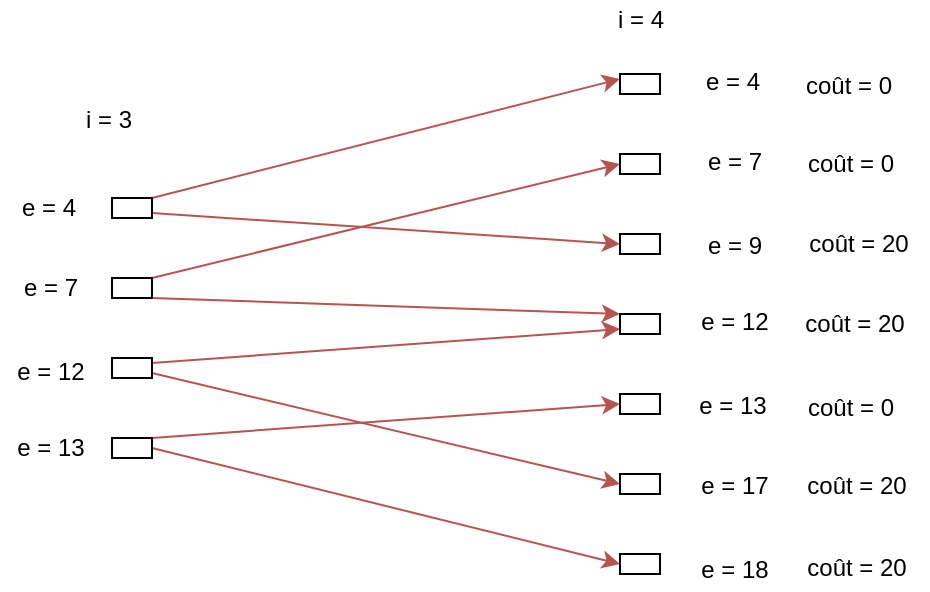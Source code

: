 <mxfile version="15.7.3" type="device"><diagram id="3rsyXrQQkoDreE4Aj5t1" name="Page-1"><mxGraphModel dx="1182" dy="764" grid="1" gridSize="10" guides="1" tooltips="1" connect="1" arrows="1" fold="1" page="1" pageScale="1" pageWidth="827" pageHeight="1169" math="0" shadow="0"><root><mxCell id="0"/><mxCell id="1" parent="0"/><mxCell id="nOukUB_qt8sUszayzeTE-13" style="rounded=0;orthogonalLoop=1;jettySize=auto;html=1;exitX=1;exitY=0;exitDx=0;exitDy=0;entryX=0;entryY=0.25;entryDx=0;entryDy=0;fillColor=#f8cecc;strokeColor=#b85450;" parent="1" source="nOukUB_qt8sUszayzeTE-1" target="nOukUB_qt8sUszayzeTE-5" edge="1"><mxGeometry relative="1" as="geometry"/></mxCell><mxCell id="nOukUB_qt8sUszayzeTE-14" style="edgeStyle=none;rounded=0;orthogonalLoop=1;jettySize=auto;html=1;exitX=1;exitY=0.75;exitDx=0;exitDy=0;entryX=0;entryY=0.5;entryDx=0;entryDy=0;fillColor=#f8cecc;strokeColor=#b85450;" parent="1" source="nOukUB_qt8sUszayzeTE-1" target="nOukUB_qt8sUszayzeTE-7" edge="1"><mxGeometry relative="1" as="geometry"/></mxCell><mxCell id="nOukUB_qt8sUszayzeTE-1" value="" style="rounded=0;whiteSpace=wrap;html=1;" parent="1" vertex="1"><mxGeometry x="112" y="289" width="20" height="10" as="geometry"/></mxCell><mxCell id="nOukUB_qt8sUszayzeTE-15" style="edgeStyle=none;rounded=0;orthogonalLoop=1;jettySize=auto;html=1;exitX=1;exitY=0;exitDx=0;exitDy=0;entryX=0;entryY=0.5;entryDx=0;entryDy=0;fillColor=#f8cecc;strokeColor=#b85450;" parent="1" source="nOukUB_qt8sUszayzeTE-2" target="nOukUB_qt8sUszayzeTE-6" edge="1"><mxGeometry relative="1" as="geometry"/></mxCell><mxCell id="nOukUB_qt8sUszayzeTE-16" style="edgeStyle=none;rounded=0;orthogonalLoop=1;jettySize=auto;html=1;exitX=1;exitY=1;exitDx=0;exitDy=0;entryX=0;entryY=0;entryDx=0;entryDy=0;fillColor=#f8cecc;strokeColor=#b85450;" parent="1" source="nOukUB_qt8sUszayzeTE-2" target="nOukUB_qt8sUszayzeTE-9" edge="1"><mxGeometry relative="1" as="geometry"/></mxCell><mxCell id="nOukUB_qt8sUszayzeTE-2" value="" style="rounded=0;whiteSpace=wrap;html=1;" parent="1" vertex="1"><mxGeometry x="112" y="329" width="20" height="10" as="geometry"/></mxCell><mxCell id="nOukUB_qt8sUszayzeTE-17" style="edgeStyle=none;rounded=0;orthogonalLoop=1;jettySize=auto;html=1;exitX=1;exitY=0.25;exitDx=0;exitDy=0;entryX=0;entryY=0.75;entryDx=0;entryDy=0;fillColor=#f8cecc;strokeColor=#b85450;" parent="1" source="nOukUB_qt8sUszayzeTE-3" target="nOukUB_qt8sUszayzeTE-9" edge="1"><mxGeometry relative="1" as="geometry"><mxPoint x="360" y="360" as="targetPoint"/></mxGeometry></mxCell><mxCell id="nOukUB_qt8sUszayzeTE-18" style="edgeStyle=none;rounded=0;orthogonalLoop=1;jettySize=auto;html=1;exitX=1;exitY=0.75;exitDx=0;exitDy=0;entryX=0;entryY=0.5;entryDx=0;entryDy=0;fillColor=#f8cecc;strokeColor=#b85450;" parent="1" source="nOukUB_qt8sUszayzeTE-3" target="nOukUB_qt8sUszayzeTE-11" edge="1"><mxGeometry relative="1" as="geometry"/></mxCell><mxCell id="nOukUB_qt8sUszayzeTE-3" value="" style="rounded=0;whiteSpace=wrap;html=1;" parent="1" vertex="1"><mxGeometry x="112" y="369" width="20" height="10" as="geometry"/></mxCell><mxCell id="nOukUB_qt8sUszayzeTE-19" style="edgeStyle=none;rounded=0;orthogonalLoop=1;jettySize=auto;html=1;exitX=1;exitY=0;exitDx=0;exitDy=0;entryX=0;entryY=0.5;entryDx=0;entryDy=0;fillColor=#f8cecc;strokeColor=#b85450;" parent="1" source="nOukUB_qt8sUszayzeTE-4" target="nOukUB_qt8sUszayzeTE-10" edge="1"><mxGeometry relative="1" as="geometry"/></mxCell><mxCell id="nOukUB_qt8sUszayzeTE-20" style="edgeStyle=none;rounded=0;orthogonalLoop=1;jettySize=auto;html=1;exitX=1;exitY=0.5;exitDx=0;exitDy=0;entryX=0;entryY=0.5;entryDx=0;entryDy=0;fillColor=#f8cecc;strokeColor=#b85450;" parent="1" source="nOukUB_qt8sUszayzeTE-4" target="nOukUB_qt8sUszayzeTE-12" edge="1"><mxGeometry relative="1" as="geometry"/></mxCell><mxCell id="nOukUB_qt8sUszayzeTE-4" value="" style="rounded=0;whiteSpace=wrap;html=1;" parent="1" vertex="1"><mxGeometry x="112" y="409" width="20" height="10" as="geometry"/></mxCell><mxCell id="nOukUB_qt8sUszayzeTE-5" value="" style="rounded=0;whiteSpace=wrap;html=1;" parent="1" vertex="1"><mxGeometry x="366" y="227" width="20" height="10" as="geometry"/></mxCell><mxCell id="nOukUB_qt8sUszayzeTE-6" value="" style="rounded=0;whiteSpace=wrap;html=1;" parent="1" vertex="1"><mxGeometry x="366" y="267" width="20" height="10" as="geometry"/></mxCell><mxCell id="nOukUB_qt8sUszayzeTE-7" value="" style="rounded=0;whiteSpace=wrap;html=1;" parent="1" vertex="1"><mxGeometry x="366" y="307" width="20" height="10" as="geometry"/></mxCell><mxCell id="nOukUB_qt8sUszayzeTE-8" value="" style="rounded=0;whiteSpace=wrap;html=1;" parent="1" vertex="1"><mxGeometry x="366" y="347" width="20" height="10" as="geometry"/></mxCell><mxCell id="nOukUB_qt8sUszayzeTE-9" value="" style="rounded=0;whiteSpace=wrap;html=1;" parent="1" vertex="1"><mxGeometry x="366" y="347" width="20" height="10" as="geometry"/></mxCell><mxCell id="nOukUB_qt8sUszayzeTE-10" value="" style="rounded=0;whiteSpace=wrap;html=1;" parent="1" vertex="1"><mxGeometry x="366" y="387" width="20" height="10" as="geometry"/></mxCell><mxCell id="nOukUB_qt8sUszayzeTE-11" value="" style="rounded=0;whiteSpace=wrap;html=1;" parent="1" vertex="1"><mxGeometry x="366" y="427" width="20" height="10" as="geometry"/></mxCell><mxCell id="nOukUB_qt8sUszayzeTE-12" value="" style="rounded=0;whiteSpace=wrap;html=1;" parent="1" vertex="1"><mxGeometry x="366" y="467" width="20" height="10" as="geometry"/></mxCell><mxCell id="nOukUB_qt8sUszayzeTE-21" value="i = 3" style="text;html=1;align=center;verticalAlign=middle;resizable=0;points=[];autosize=1;" parent="1" vertex="1"><mxGeometry x="90" y="240" width="40" height="20" as="geometry"/></mxCell><mxCell id="nOukUB_qt8sUszayzeTE-22" value="i = 4" style="text;html=1;align=center;verticalAlign=middle;resizable=0;points=[];autosize=1;" parent="1" vertex="1"><mxGeometry x="356" y="190" width="40" height="20" as="geometry"/></mxCell><mxCell id="nOukUB_qt8sUszayzeTE-23" value="e = 4" style="text;html=1;align=center;verticalAlign=middle;resizable=0;points=[];autosize=1;" parent="1" vertex="1"><mxGeometry x="60" y="284" width="40" height="20" as="geometry"/></mxCell><mxCell id="nOukUB_qt8sUszayzeTE-24" value="e = 7" style="text;html=1;align=center;verticalAlign=middle;resizable=0;points=[];autosize=1;" parent="1" vertex="1"><mxGeometry x="61" y="324" width="40" height="20" as="geometry"/></mxCell><mxCell id="nOukUB_qt8sUszayzeTE-25" value="e = 12" style="text;html=1;align=center;verticalAlign=middle;resizable=0;points=[];autosize=1;" parent="1" vertex="1"><mxGeometry x="56" y="366" width="50" height="20" as="geometry"/></mxCell><mxCell id="nOukUB_qt8sUszayzeTE-26" value="e = 13" style="text;html=1;align=center;verticalAlign=middle;resizable=0;points=[];autosize=1;" parent="1" vertex="1"><mxGeometry x="56" y="404" width="50" height="20" as="geometry"/></mxCell><mxCell id="nOukUB_qt8sUszayzeTE-27" value="e = 4" style="text;html=1;align=center;verticalAlign=middle;resizable=0;points=[];autosize=1;" parent="1" vertex="1"><mxGeometry x="402" y="221" width="40" height="20" as="geometry"/></mxCell><mxCell id="nOukUB_qt8sUszayzeTE-28" value="e = 7" style="text;html=1;align=center;verticalAlign=middle;resizable=0;points=[];autosize=1;" parent="1" vertex="1"><mxGeometry x="403" y="261" width="40" height="20" as="geometry"/></mxCell><mxCell id="nOukUB_qt8sUszayzeTE-29" value="e = 9" style="text;html=1;align=center;verticalAlign=middle;resizable=0;points=[];autosize=1;" parent="1" vertex="1"><mxGeometry x="403" y="303" width="40" height="20" as="geometry"/></mxCell><mxCell id="nOukUB_qt8sUszayzeTE-30" value="e = 12" style="text;html=1;align=center;verticalAlign=middle;resizable=0;points=[];autosize=1;" parent="1" vertex="1"><mxGeometry x="398" y="341" width="50" height="20" as="geometry"/></mxCell><mxCell id="nOukUB_qt8sUszayzeTE-31" value="e = 13" style="text;html=1;align=center;verticalAlign=middle;resizable=0;points=[];autosize=1;" parent="1" vertex="1"><mxGeometry x="397" y="383" width="50" height="20" as="geometry"/></mxCell><mxCell id="nOukUB_qt8sUszayzeTE-32" value="e = 17" style="text;html=1;align=center;verticalAlign=middle;resizable=0;points=[];autosize=1;" parent="1" vertex="1"><mxGeometry x="398" y="423" width="50" height="20" as="geometry"/></mxCell><mxCell id="nOukUB_qt8sUszayzeTE-33" value="e = 18" style="text;html=1;align=center;verticalAlign=middle;resizable=0;points=[];autosize=1;" parent="1" vertex="1"><mxGeometry x="398" y="465" width="50" height="20" as="geometry"/></mxCell><mxCell id="CmA9a8xbPqA8Ozzu06-o-1" value="coût = 0" style="text;html=1;align=center;verticalAlign=middle;resizable=0;points=[];autosize=1;strokeColor=none;fillColor=none;" parent="1" vertex="1"><mxGeometry x="450" y="223" width="60" height="20" as="geometry"/></mxCell><mxCell id="CmA9a8xbPqA8Ozzu06-o-3" value="coût = 0" style="text;html=1;align=center;verticalAlign=middle;resizable=0;points=[];autosize=1;strokeColor=none;fillColor=none;" parent="1" vertex="1"><mxGeometry x="451" y="262" width="60" height="20" as="geometry"/></mxCell><mxCell id="CmA9a8xbPqA8Ozzu06-o-4" value="coût = 0" style="text;html=1;align=center;verticalAlign=middle;resizable=0;points=[];autosize=1;strokeColor=none;fillColor=none;" parent="1" vertex="1"><mxGeometry x="451" y="384" width="60" height="20" as="geometry"/></mxCell><mxCell id="CmA9a8xbPqA8Ozzu06-o-5" value="coût = 20" style="text;html=1;align=center;verticalAlign=middle;resizable=0;points=[];autosize=1;strokeColor=none;fillColor=none;" parent="1" vertex="1"><mxGeometry x="449" y="423" width="70" height="20" as="geometry"/></mxCell><mxCell id="CmA9a8xbPqA8Ozzu06-o-6" value="coût = 20" style="text;html=1;align=center;verticalAlign=middle;resizable=0;points=[];autosize=1;strokeColor=none;fillColor=none;" parent="1" vertex="1"><mxGeometry x="449" y="464" width="70" height="20" as="geometry"/></mxCell><mxCell id="CmA9a8xbPqA8Ozzu06-o-7" value="coût = 20" style="text;html=1;align=center;verticalAlign=middle;resizable=0;points=[];autosize=1;strokeColor=none;fillColor=none;" parent="1" vertex="1"><mxGeometry x="448" y="342" width="70" height="20" as="geometry"/></mxCell><mxCell id="CmA9a8xbPqA8Ozzu06-o-8" value="coût = 20" style="text;html=1;align=center;verticalAlign=middle;resizable=0;points=[];autosize=1;strokeColor=none;fillColor=none;" parent="1" vertex="1"><mxGeometry x="450" y="302" width="70" height="20" as="geometry"/></mxCell></root></mxGraphModel></diagram></mxfile>